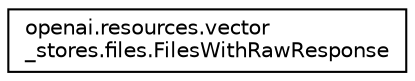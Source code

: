 digraph "Graphical Class Hierarchy"
{
 // LATEX_PDF_SIZE
  edge [fontname="Helvetica",fontsize="10",labelfontname="Helvetica",labelfontsize="10"];
  node [fontname="Helvetica",fontsize="10",shape=record];
  rankdir="LR";
  Node0 [label="openai.resources.vector\l_stores.files.FilesWithRawResponse",height=0.2,width=0.4,color="black", fillcolor="white", style="filled",URL="$classopenai_1_1resources_1_1vector__stores_1_1files_1_1FilesWithRawResponse.html",tooltip=" "];
}
